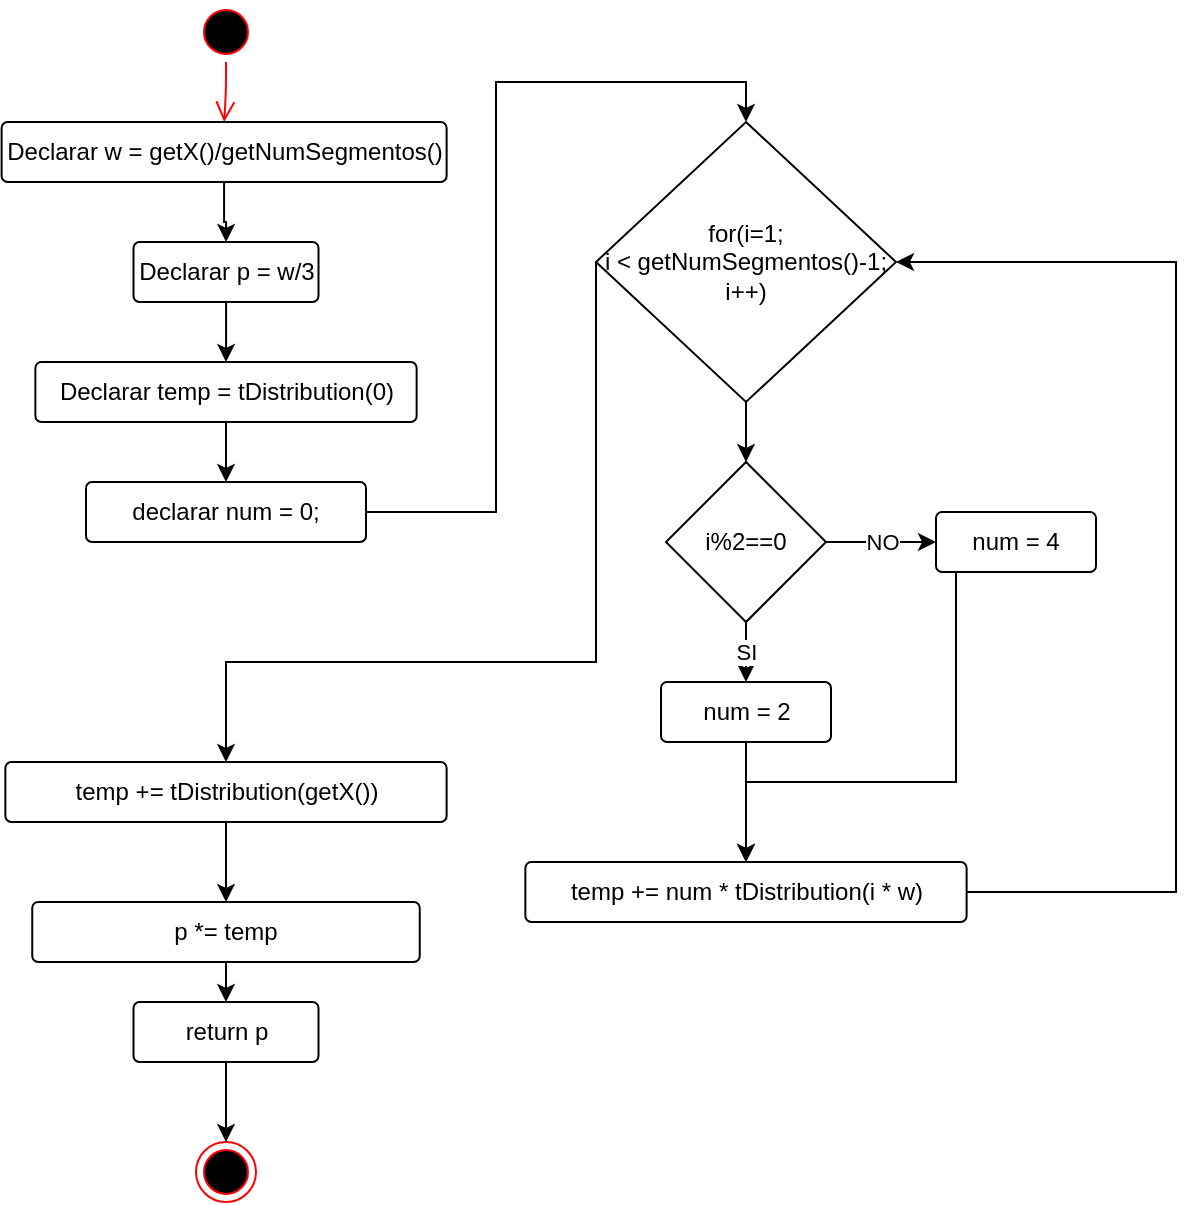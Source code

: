 <mxfile version="14.4.3" type="device"><diagram id="C_iH8sKeepRRUpNAWFhh" name="Page-1"><mxGraphModel dx="1102" dy="825" grid="1" gridSize="10" guides="1" tooltips="1" connect="1" arrows="1" fold="1" page="1" pageScale="1" pageWidth="850" pageHeight="1100" math="0" shadow="0"><root><mxCell id="0"/><mxCell id="1" parent="0"/><mxCell id="czqdLyHf2JQgR7J-YFD9-17" value="" style="ellipse;html=1;shape=endState;fillColor=#000000;strokeColor=#ff0000;" parent="1" vertex="1"><mxGeometry x="290" y="570" width="30" height="30" as="geometry"/></mxCell><mxCell id="czqdLyHf2JQgR7J-YFD9-18" value="" style="ellipse;html=1;shape=startState;fillColor=#000000;strokeColor=#ff0000;" parent="1" vertex="1"><mxGeometry x="290" width="30" height="30" as="geometry"/></mxCell><mxCell id="czqdLyHf2JQgR7J-YFD9-19" value="" style="edgeStyle=orthogonalEdgeStyle;html=1;verticalAlign=bottom;endArrow=open;endSize=8;strokeColor=#ff0000;entryX=0.5;entryY=0;entryDx=0;entryDy=0;" parent="1" source="czqdLyHf2JQgR7J-YFD9-18" target="czqdLyHf2JQgR7J-YFD9-21" edge="1"><mxGeometry relative="1" as="geometry"><mxPoint x="305" y="90" as="targetPoint"/></mxGeometry></mxCell><mxCell id="czqdLyHf2JQgR7J-YFD9-20" style="edgeStyle=orthogonalEdgeStyle;rounded=0;orthogonalLoop=1;jettySize=auto;html=1;" parent="1" source="czqdLyHf2JQgR7J-YFD9-21" target="czqdLyHf2JQgR7J-YFD9-24" edge="1"><mxGeometry relative="1" as="geometry"/></mxCell><mxCell id="czqdLyHf2JQgR7J-YFD9-21" value="Declarar w = getX()/getNumSegmentos()" style="rounded=1;arcSize=10;whiteSpace=wrap;html=1;align=center;" parent="1" vertex="1"><mxGeometry x="192.81" y="60" width="222.5" height="30" as="geometry"/></mxCell><mxCell id="czqdLyHf2JQgR7J-YFD9-22" style="edgeStyle=orthogonalEdgeStyle;rounded=0;orthogonalLoop=1;jettySize=auto;html=1;exitX=0.5;exitY=1;exitDx=0;exitDy=0;" parent="1" source="czqdLyHf2JQgR7J-YFD9-27" target="czqdLyHf2JQgR7J-YFD9-17" edge="1"><mxGeometry relative="1" as="geometry"><mxPoint x="397.38" y="545.0" as="sourcePoint"/></mxGeometry></mxCell><mxCell id="czqdLyHf2JQgR7J-YFD9-23" style="edgeStyle=orthogonalEdgeStyle;rounded=0;orthogonalLoop=1;jettySize=auto;html=1;entryX=0.5;entryY=0;entryDx=0;entryDy=0;" parent="1" source="czqdLyHf2JQgR7J-YFD9-24" target="czqdLyHf2JQgR7J-YFD9-26" edge="1"><mxGeometry relative="1" as="geometry"/></mxCell><mxCell id="czqdLyHf2JQgR7J-YFD9-24" value="Declarar p = w/3" style="rounded=1;arcSize=10;whiteSpace=wrap;html=1;align=center;" parent="1" vertex="1"><mxGeometry x="258.75" y="120" width="92.5" height="30" as="geometry"/></mxCell><mxCell id="czqdLyHf2JQgR7J-YFD9-25" style="edgeStyle=orthogonalEdgeStyle;rounded=0;orthogonalLoop=1;jettySize=auto;html=1;" parent="1" source="czqdLyHf2JQgR7J-YFD9-26" target="czqdLyHf2JQgR7J-YFD9-29" edge="1"><mxGeometry relative="1" as="geometry"/></mxCell><mxCell id="czqdLyHf2JQgR7J-YFD9-26" value="Declarar temp = tDistribution(0)" style="rounded=1;arcSize=10;whiteSpace=wrap;html=1;align=center;" parent="1" vertex="1"><mxGeometry x="209.69" y="180" width="190.63" height="30" as="geometry"/></mxCell><mxCell id="czqdLyHf2JQgR7J-YFD9-27" value="return p" style="rounded=1;arcSize=10;whiteSpace=wrap;html=1;align=center;" parent="1" vertex="1"><mxGeometry x="258.75" y="500" width="92.5" height="30" as="geometry"/></mxCell><mxCell id="czqdLyHf2JQgR7J-YFD9-46" style="edgeStyle=orthogonalEdgeStyle;rounded=0;orthogonalLoop=1;jettySize=auto;html=1;entryX=0.5;entryY=0;entryDx=0;entryDy=0;" parent="1" source="czqdLyHf2JQgR7J-YFD9-29" target="czqdLyHf2JQgR7J-YFD9-34" edge="1"><mxGeometry relative="1" as="geometry"><Array as="points"><mxPoint x="440" y="255"/><mxPoint x="440" y="40"/><mxPoint x="565" y="40"/></Array></mxGeometry></mxCell><mxCell id="czqdLyHf2JQgR7J-YFD9-29" value="declarar num = 0;" style="rounded=1;arcSize=10;whiteSpace=wrap;html=1;align=center;" parent="1" vertex="1"><mxGeometry x="235" y="240" width="140" height="30" as="geometry"/></mxCell><mxCell id="czqdLyHf2JQgR7J-YFD9-30" style="edgeStyle=orthogonalEdgeStyle;rounded=0;orthogonalLoop=1;jettySize=auto;html=1;" parent="1" source="czqdLyHf2JQgR7J-YFD9-31" target="czqdLyHf2JQgR7J-YFD9-33" edge="1"><mxGeometry relative="1" as="geometry"/></mxCell><mxCell id="czqdLyHf2JQgR7J-YFD9-31" value="temp += tDistribution(getX())" style="rounded=1;arcSize=10;whiteSpace=wrap;html=1;align=center;" parent="1" vertex="1"><mxGeometry x="194.68" y="380" width="220.63" height="30" as="geometry"/></mxCell><mxCell id="czqdLyHf2JQgR7J-YFD9-32" style="edgeStyle=orthogonalEdgeStyle;rounded=0;orthogonalLoop=1;jettySize=auto;html=1;" parent="1" source="czqdLyHf2JQgR7J-YFD9-33" target="czqdLyHf2JQgR7J-YFD9-27" edge="1"><mxGeometry relative="1" as="geometry"/></mxCell><mxCell id="czqdLyHf2JQgR7J-YFD9-33" value="p *= temp" style="rounded=1;arcSize=10;whiteSpace=wrap;html=1;align=center;" parent="1" vertex="1"><mxGeometry x="208.12" y="450" width="193.75" height="30" as="geometry"/></mxCell><mxCell id="czqdLyHf2JQgR7J-YFD9-40" style="edgeStyle=orthogonalEdgeStyle;rounded=0;orthogonalLoop=1;jettySize=auto;html=1;entryX=0.5;entryY=0;entryDx=0;entryDy=0;" parent="1" source="czqdLyHf2JQgR7J-YFD9-34" target="czqdLyHf2JQgR7J-YFD9-35" edge="1"><mxGeometry relative="1" as="geometry"/></mxCell><mxCell id="czqdLyHf2JQgR7J-YFD9-45" style="edgeStyle=orthogonalEdgeStyle;rounded=0;orthogonalLoop=1;jettySize=auto;html=1;entryX=0.5;entryY=0;entryDx=0;entryDy=0;" parent="1" source="czqdLyHf2JQgR7J-YFD9-34" target="czqdLyHf2JQgR7J-YFD9-31" edge="1"><mxGeometry relative="1" as="geometry"><Array as="points"><mxPoint x="490" y="330"/><mxPoint x="305" y="330"/></Array></mxGeometry></mxCell><mxCell id="czqdLyHf2JQgR7J-YFD9-34" value="for(i=1;&lt;br&gt;i &amp;lt; getNumSegmentos()-1;&lt;br&gt;i++)" style="rhombus;whiteSpace=wrap;html=1;" parent="1" vertex="1"><mxGeometry x="490" y="60" width="150" height="140" as="geometry"/></mxCell><mxCell id="czqdLyHf2JQgR7J-YFD9-41" value="SI" style="edgeStyle=orthogonalEdgeStyle;rounded=0;orthogonalLoop=1;jettySize=auto;html=1;" parent="1" source="czqdLyHf2JQgR7J-YFD9-35" target="czqdLyHf2JQgR7J-YFD9-38" edge="1"><mxGeometry relative="1" as="geometry"/></mxCell><mxCell id="czqdLyHf2JQgR7J-YFD9-42" value="NO" style="edgeStyle=orthogonalEdgeStyle;rounded=0;orthogonalLoop=1;jettySize=auto;html=1;entryX=0;entryY=0.5;entryDx=0;entryDy=0;" parent="1" source="czqdLyHf2JQgR7J-YFD9-35" target="czqdLyHf2JQgR7J-YFD9-39" edge="1"><mxGeometry relative="1" as="geometry"/></mxCell><mxCell id="czqdLyHf2JQgR7J-YFD9-35" value="i%2==0" style="rhombus;whiteSpace=wrap;html=1;" parent="1" vertex="1"><mxGeometry x="525" y="230" width="80" height="80" as="geometry"/></mxCell><mxCell id="czqdLyHf2JQgR7J-YFD9-37" style="edgeStyle=orthogonalEdgeStyle;rounded=0;orthogonalLoop=1;jettySize=auto;html=1;entryX=1;entryY=0.5;entryDx=0;entryDy=0;exitX=1;exitY=0.5;exitDx=0;exitDy=0;" parent="1" source="czqdLyHf2JQgR7J-YFD9-36" target="czqdLyHf2JQgR7J-YFD9-34" edge="1"><mxGeometry relative="1" as="geometry"><mxPoint x="720" y="445" as="sourcePoint"/><Array as="points"><mxPoint x="780" y="445"/><mxPoint x="780" y="130"/></Array></mxGeometry></mxCell><mxCell id="czqdLyHf2JQgR7J-YFD9-36" value="temp += num * tDistribution(i * w)" style="rounded=1;arcSize=10;whiteSpace=wrap;html=1;align=center;" parent="1" vertex="1"><mxGeometry x="454.68" y="430" width="220.63" height="30" as="geometry"/></mxCell><mxCell id="czqdLyHf2JQgR7J-YFD9-43" style="edgeStyle=orthogonalEdgeStyle;rounded=0;orthogonalLoop=1;jettySize=auto;html=1;entryX=0.5;entryY=0;entryDx=0;entryDy=0;" parent="1" source="czqdLyHf2JQgR7J-YFD9-38" target="czqdLyHf2JQgR7J-YFD9-36" edge="1"><mxGeometry relative="1" as="geometry"/></mxCell><mxCell id="czqdLyHf2JQgR7J-YFD9-38" value="num = 2" style="rounded=1;arcSize=10;whiteSpace=wrap;html=1;align=center;" parent="1" vertex="1"><mxGeometry x="522.5" y="340" width="85" height="30" as="geometry"/></mxCell><mxCell id="czqdLyHf2JQgR7J-YFD9-44" style="edgeStyle=orthogonalEdgeStyle;rounded=0;orthogonalLoop=1;jettySize=auto;html=1;entryX=0.5;entryY=0;entryDx=0;entryDy=0;" parent="1" source="czqdLyHf2JQgR7J-YFD9-39" target="czqdLyHf2JQgR7J-YFD9-36" edge="1"><mxGeometry relative="1" as="geometry"><Array as="points"><mxPoint x="670" y="390"/><mxPoint x="565" y="390"/></Array></mxGeometry></mxCell><mxCell id="czqdLyHf2JQgR7J-YFD9-39" value="num = 4" style="rounded=1;arcSize=10;whiteSpace=wrap;html=1;align=center;" parent="1" vertex="1"><mxGeometry x="660" y="255" width="80" height="30" as="geometry"/></mxCell></root></mxGraphModel></diagram></mxfile>